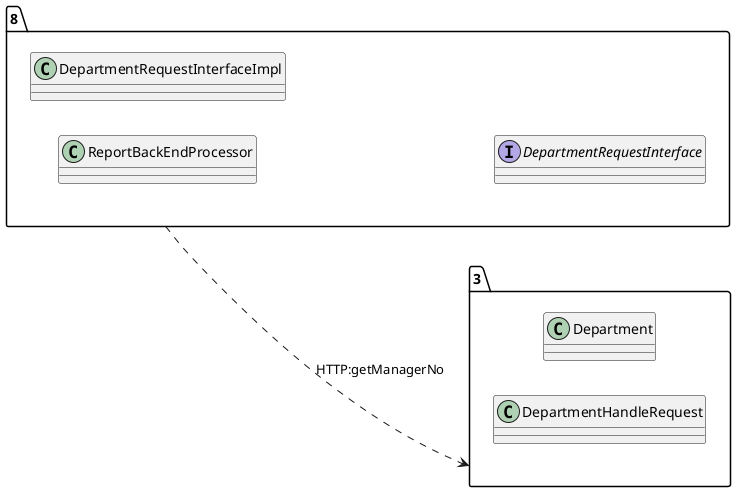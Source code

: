@startuml 
allow_mixing
left to right direction
package "8"{
class ReportBackEndProcessor
class DepartmentRequestInterfaceImpl
interface DepartmentRequestInterface

}
package "3"{
class Department
class DepartmentHandleRequest

}
"8" ..> "3":HTTP:getManagerNo
@enduml